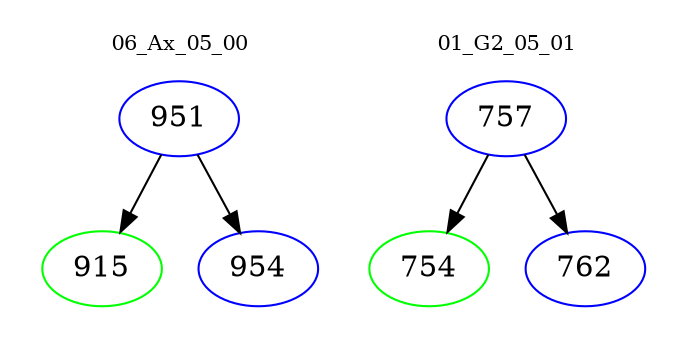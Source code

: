 digraph{
subgraph cluster_0 {
color = white
label = "06_Ax_05_00";
fontsize=10;
T0_951 [label="951", color="blue"]
T0_951 -> T0_915 [color="black"]
T0_915 [label="915", color="green"]
T0_951 -> T0_954 [color="black"]
T0_954 [label="954", color="blue"]
}
subgraph cluster_1 {
color = white
label = "01_G2_05_01";
fontsize=10;
T1_757 [label="757", color="blue"]
T1_757 -> T1_754 [color="black"]
T1_754 [label="754", color="green"]
T1_757 -> T1_762 [color="black"]
T1_762 [label="762", color="blue"]
}
}

